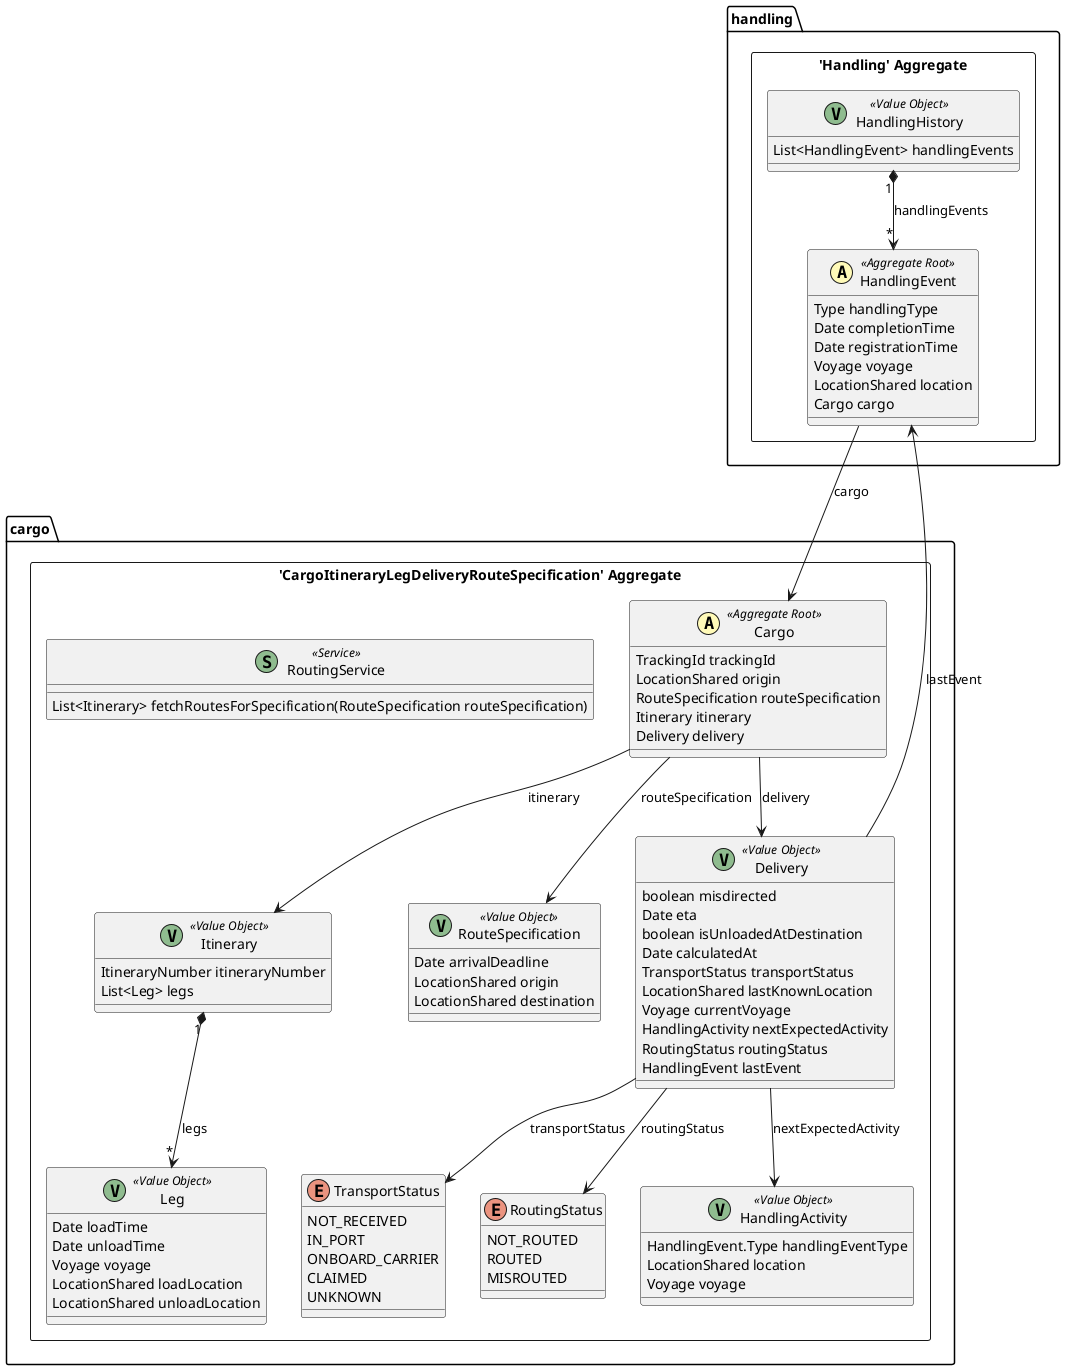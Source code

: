 @startuml

skinparam componentStyle uml2

package cargo {
	package "'CargoItineraryLegDeliveryRouteSpecification' Aggregate" <<Rectangle>> {
		class Cargo <<(A,#fffab8) Aggregate Root>> {
			TrackingId trackingId
			LocationShared origin
			RouteSpecification routeSpecification
			Itinerary itinerary
			Delivery delivery
		}
		class Delivery <<(V,DarkSeaGreen) Value Object>> {
			boolean misdirected
			Date eta
			boolean isUnloadedAtDestination
			Date calculatedAt
			TransportStatus transportStatus
			LocationShared lastKnownLocation
			Voyage currentVoyage
			HandlingActivity nextExpectedActivity
			RoutingStatus routingStatus
			HandlingEvent lastEvent
		}
		class HandlingActivity <<(V,DarkSeaGreen) Value Object>> {
			HandlingEvent.Type handlingEventType
			LocationShared location
			Voyage voyage
		}
		class Itinerary <<(V,DarkSeaGreen) Value Object>> {
			ItineraryNumber itineraryNumber
			List<Leg> legs
		}
		class Leg <<(V,DarkSeaGreen) Value Object>> {
			Date loadTime
			Date unloadTime
			Voyage voyage
			LocationShared loadLocation
			LocationShared unloadLocation
		}
		class RouteSpecification <<(V,DarkSeaGreen) Value Object>> {
			Date arrivalDeadline
			LocationShared origin
			LocationShared destination
		}
		enum TransportStatus {
			NOT_RECEIVED
			IN_PORT
			ONBOARD_CARRIER
			CLAIMED
			UNKNOWN
		}
		enum RoutingStatus {
			NOT_ROUTED
			ROUTED
			MISROUTED
		}
		class RoutingService <<(S,DarkSeaGreen) Service>> {
			List<Itinerary> fetchRoutesForSpecification(RouteSpecification routeSpecification)
		}
	}
}
package handling {
	package "'Handling' Aggregate" <<Rectangle>> {
		class HandlingEvent <<(A,#fffab8) Aggregate Root>> {
			Type handlingType
			Date completionTime
			Date registrationTime
			Voyage voyage
			LocationShared location
			Cargo cargo
		}
		class HandlingHistory <<(V,DarkSeaGreen) Value Object>> {
			List<HandlingEvent> handlingEvents
		}
	}
}
HandlingEvent --> Cargo : cargo
HandlingHistory "1" *--> "*" HandlingEvent : handlingEvents
Delivery --> HandlingActivity : nextExpectedActivity
Itinerary "1" *--> "*" Leg : legs
Delivery --> TransportStatus : transportStatus
Cargo --> Delivery : delivery
Cargo --> Itinerary : itinerary
Delivery --> RoutingStatus : routingStatus
Delivery --> HandlingEvent : lastEvent
Cargo --> RouteSpecification : routeSpecification


@enduml
